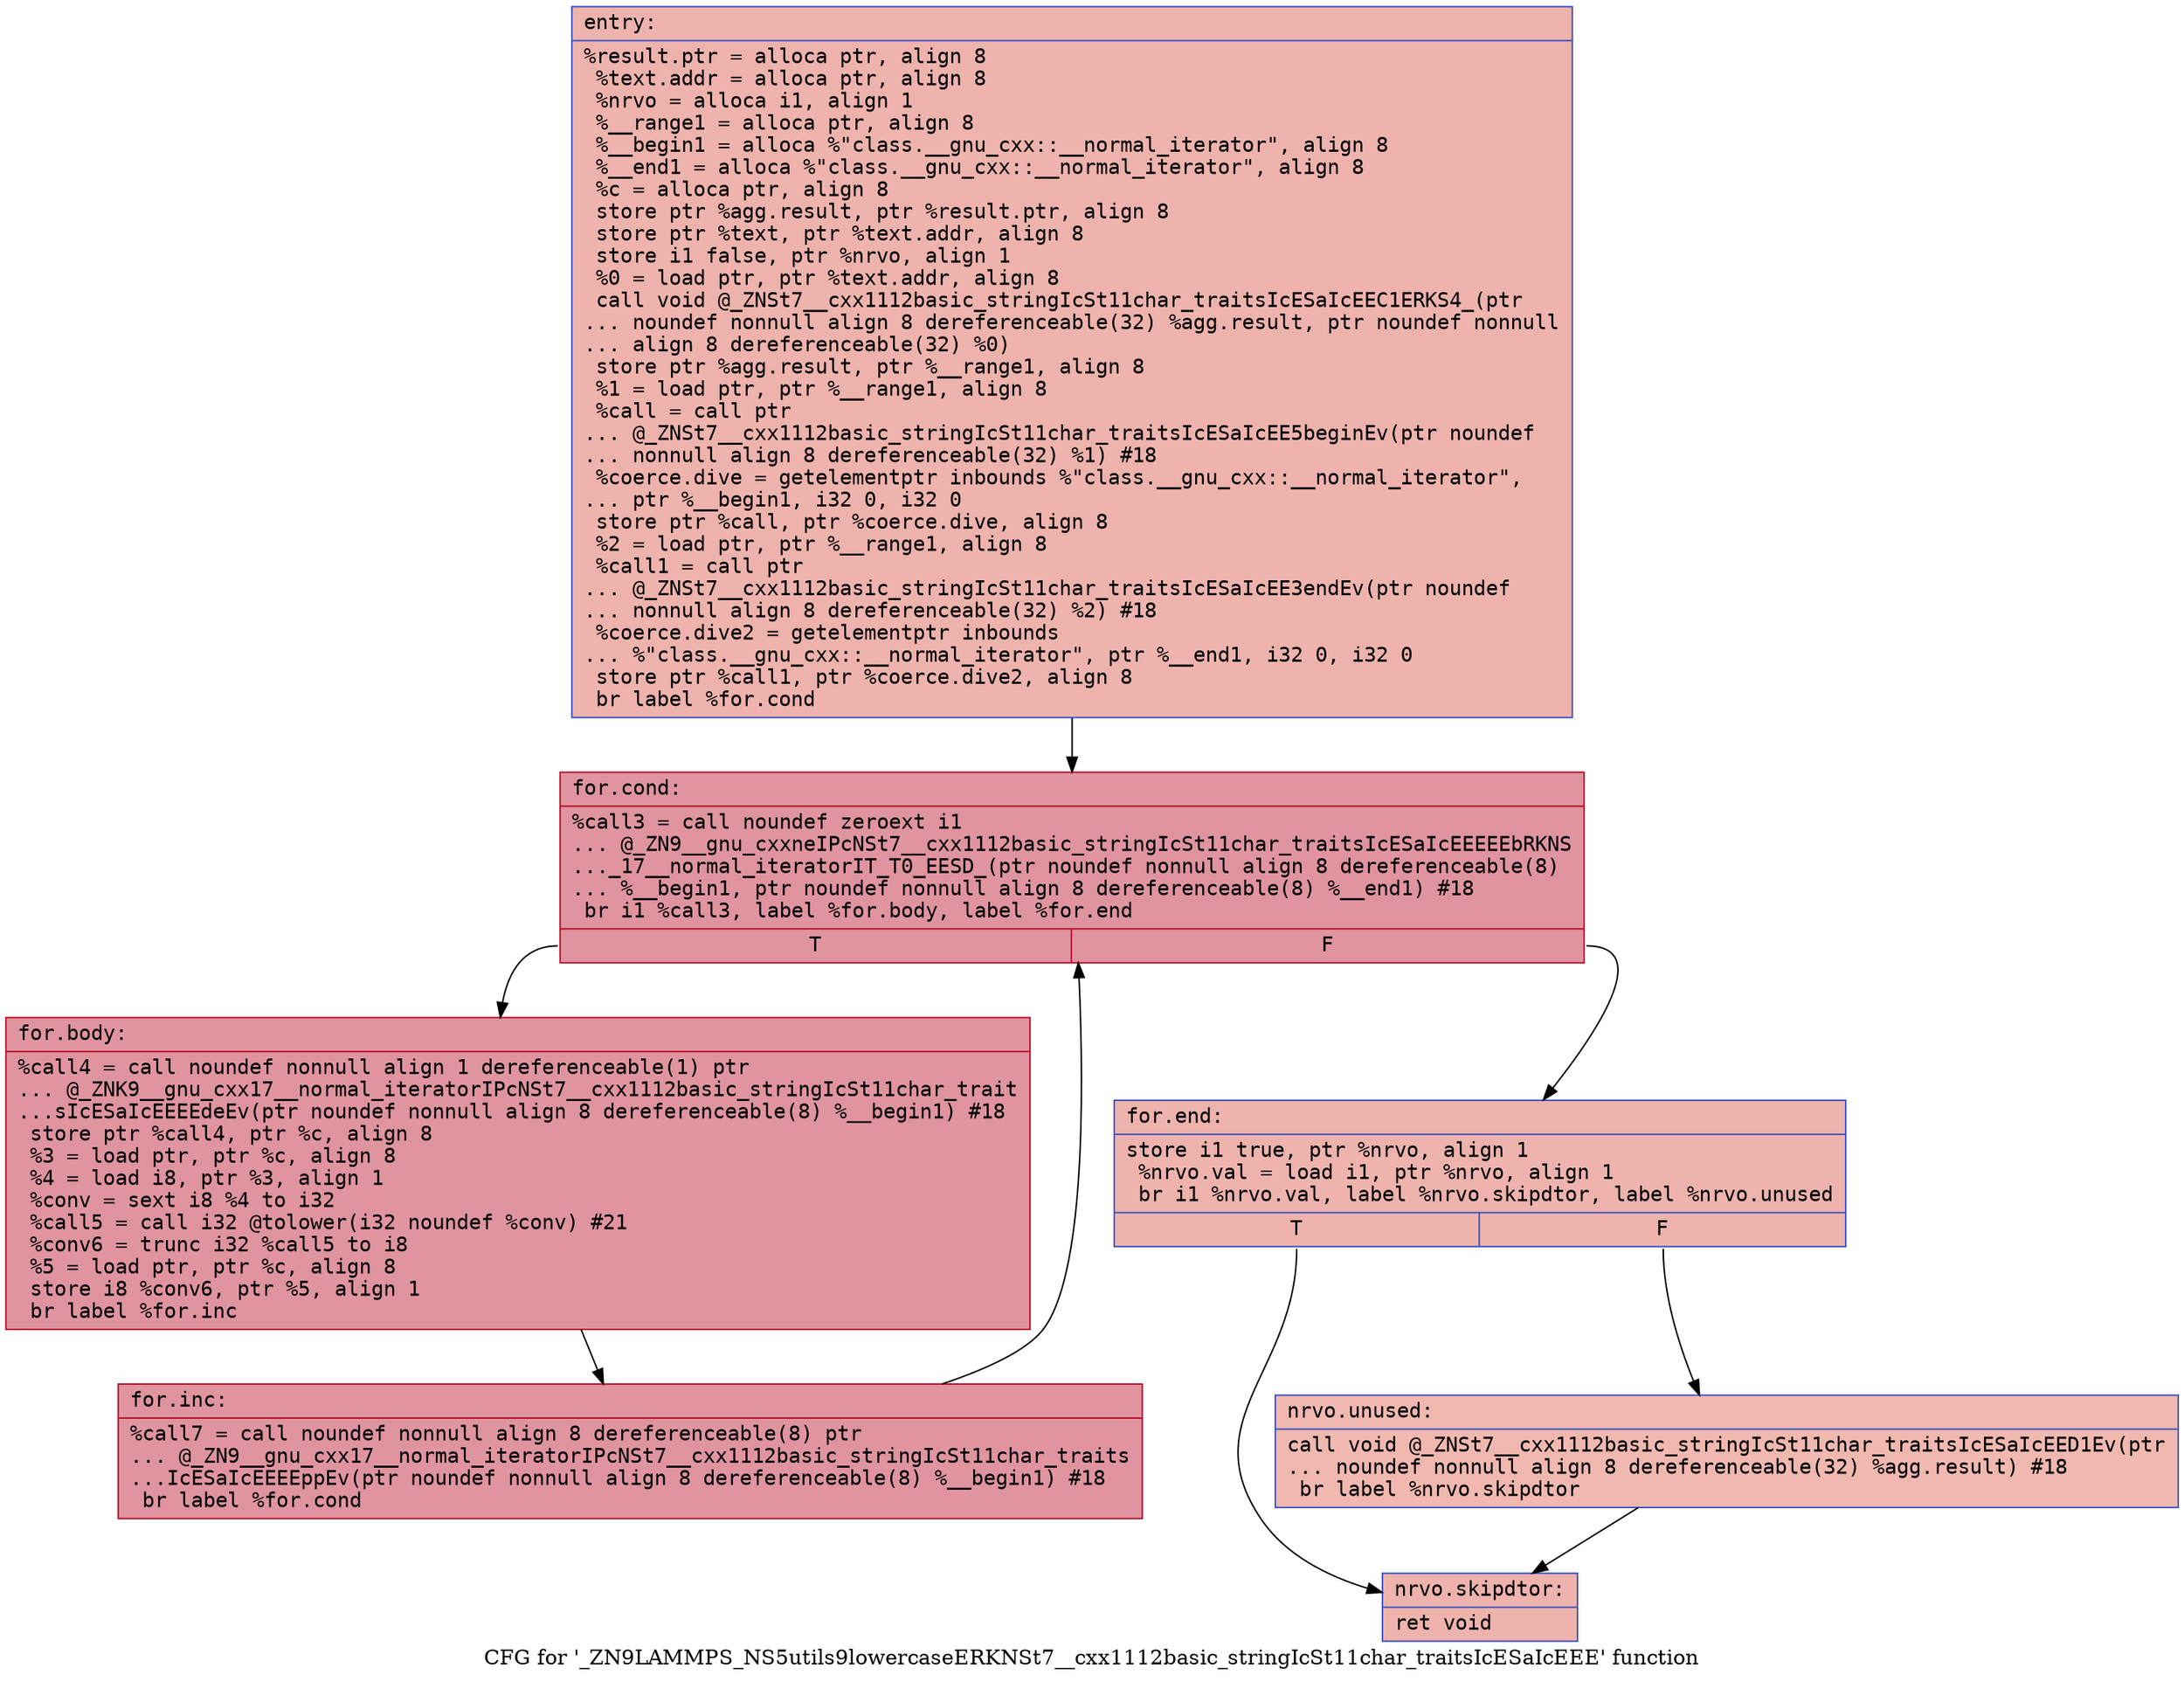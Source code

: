 digraph "CFG for '_ZN9LAMMPS_NS5utils9lowercaseERKNSt7__cxx1112basic_stringIcSt11char_traitsIcESaIcEEE' function" {
	label="CFG for '_ZN9LAMMPS_NS5utils9lowercaseERKNSt7__cxx1112basic_stringIcSt11char_traitsIcESaIcEEE' function";

	Node0x5584166d7a20 [shape=record,color="#3d50c3ff", style=filled, fillcolor="#d6524470" fontname="Courier",label="{entry:\l|  %result.ptr = alloca ptr, align 8\l  %text.addr = alloca ptr, align 8\l  %nrvo = alloca i1, align 1\l  %__range1 = alloca ptr, align 8\l  %__begin1 = alloca %\"class.__gnu_cxx::__normal_iterator\", align 8\l  %__end1 = alloca %\"class.__gnu_cxx::__normal_iterator\", align 8\l  %c = alloca ptr, align 8\l  store ptr %agg.result, ptr %result.ptr, align 8\l  store ptr %text, ptr %text.addr, align 8\l  store i1 false, ptr %nrvo, align 1\l  %0 = load ptr, ptr %text.addr, align 8\l  call void @_ZNSt7__cxx1112basic_stringIcSt11char_traitsIcESaIcEEC1ERKS4_(ptr\l... noundef nonnull align 8 dereferenceable(32) %agg.result, ptr noundef nonnull\l... align 8 dereferenceable(32) %0)\l  store ptr %agg.result, ptr %__range1, align 8\l  %1 = load ptr, ptr %__range1, align 8\l  %call = call ptr\l... @_ZNSt7__cxx1112basic_stringIcSt11char_traitsIcESaIcEE5beginEv(ptr noundef\l... nonnull align 8 dereferenceable(32) %1) #18\l  %coerce.dive = getelementptr inbounds %\"class.__gnu_cxx::__normal_iterator\",\l... ptr %__begin1, i32 0, i32 0\l  store ptr %call, ptr %coerce.dive, align 8\l  %2 = load ptr, ptr %__range1, align 8\l  %call1 = call ptr\l... @_ZNSt7__cxx1112basic_stringIcSt11char_traitsIcESaIcEE3endEv(ptr noundef\l... nonnull align 8 dereferenceable(32) %2) #18\l  %coerce.dive2 = getelementptr inbounds\l... %\"class.__gnu_cxx::__normal_iterator\", ptr %__end1, i32 0, i32 0\l  store ptr %call1, ptr %coerce.dive2, align 8\l  br label %for.cond\l}"];
	Node0x5584166d7a20 -> Node0x5584166d8050[tooltip="entry -> for.cond\nProbability 100.00%" ];
	Node0x5584166d8050 [shape=record,color="#b70d28ff", style=filled, fillcolor="#b70d2870" fontname="Courier",label="{for.cond:\l|  %call3 = call noundef zeroext i1\l... @_ZN9__gnu_cxxneIPcNSt7__cxx1112basic_stringIcSt11char_traitsIcESaIcEEEEEbRKNS\l..._17__normal_iteratorIT_T0_EESD_(ptr noundef nonnull align 8 dereferenceable(8)\l... %__begin1, ptr noundef nonnull align 8 dereferenceable(8) %__end1) #18\l  br i1 %call3, label %for.body, label %for.end\l|{<s0>T|<s1>F}}"];
	Node0x5584166d8050:s0 -> Node0x5584166d9000[tooltip="for.cond -> for.body\nProbability 96.88%" ];
	Node0x5584166d8050:s1 -> Node0x5584166d90e0[tooltip="for.cond -> for.end\nProbability 3.12%" ];
	Node0x5584166d9000 [shape=record,color="#b70d28ff", style=filled, fillcolor="#b70d2870" fontname="Courier",label="{for.body:\l|  %call4 = call noundef nonnull align 1 dereferenceable(1) ptr\l... @_ZNK9__gnu_cxx17__normal_iteratorIPcNSt7__cxx1112basic_stringIcSt11char_trait\l...sIcESaIcEEEEdeEv(ptr noundef nonnull align 8 dereferenceable(8) %__begin1) #18\l  store ptr %call4, ptr %c, align 8\l  %3 = load ptr, ptr %c, align 8\l  %4 = load i8, ptr %3, align 1\l  %conv = sext i8 %4 to i32\l  %call5 = call i32 @tolower(i32 noundef %conv) #21\l  %conv6 = trunc i32 %call5 to i8\l  %5 = load ptr, ptr %c, align 8\l  store i8 %conv6, ptr %5, align 1\l  br label %for.inc\l}"];
	Node0x5584166d9000 -> Node0x5584166d99d0[tooltip="for.body -> for.inc\nProbability 100.00%" ];
	Node0x5584166d99d0 [shape=record,color="#b70d28ff", style=filled, fillcolor="#b70d2870" fontname="Courier",label="{for.inc:\l|  %call7 = call noundef nonnull align 8 dereferenceable(8) ptr\l... @_ZN9__gnu_cxx17__normal_iteratorIPcNSt7__cxx1112basic_stringIcSt11char_traits\l...IcESaIcEEEEppEv(ptr noundef nonnull align 8 dereferenceable(8) %__begin1) #18\l  br label %for.cond\l}"];
	Node0x5584166d99d0 -> Node0x5584166d8050[tooltip="for.inc -> for.cond\nProbability 100.00%" ];
	Node0x5584166d90e0 [shape=record,color="#3d50c3ff", style=filled, fillcolor="#d6524470" fontname="Courier",label="{for.end:\l|  store i1 true, ptr %nrvo, align 1\l  %nrvo.val = load i1, ptr %nrvo, align 1\l  br i1 %nrvo.val, label %nrvo.skipdtor, label %nrvo.unused\l|{<s0>T|<s1>F}}"];
	Node0x5584166d90e0:s0 -> Node0x5584166da210[tooltip="for.end -> nrvo.skipdtor\nProbability 50.00%" ];
	Node0x5584166d90e0:s1 -> Node0x5584166da290[tooltip="for.end -> nrvo.unused\nProbability 50.00%" ];
	Node0x5584166da290 [shape=record,color="#3d50c3ff", style=filled, fillcolor="#dc5d4a70" fontname="Courier",label="{nrvo.unused:\l|  call void @_ZNSt7__cxx1112basic_stringIcSt11char_traitsIcESaIcEED1Ev(ptr\l... noundef nonnull align 8 dereferenceable(32) %agg.result) #18\l  br label %nrvo.skipdtor\l}"];
	Node0x5584166da290 -> Node0x5584166da210[tooltip="nrvo.unused -> nrvo.skipdtor\nProbability 100.00%" ];
	Node0x5584166da210 [shape=record,color="#3d50c3ff", style=filled, fillcolor="#d6524470" fontname="Courier",label="{nrvo.skipdtor:\l|  ret void\l}"];
}
